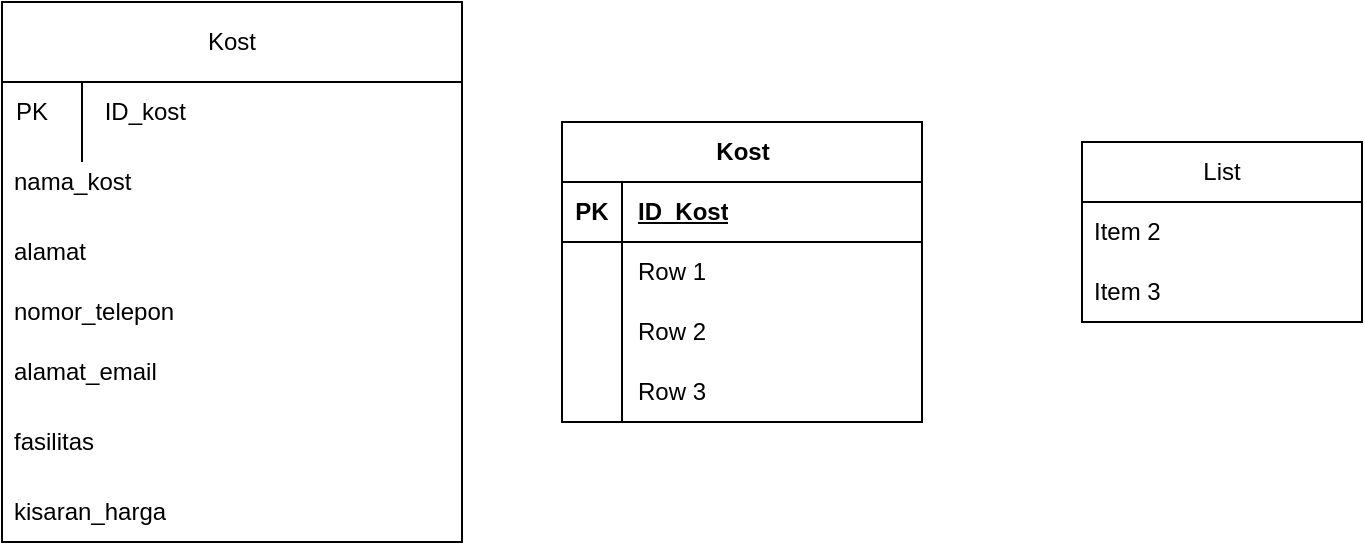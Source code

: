 <mxfile version="24.2.7" type="github">
  <diagram name="Halaman-1" id="0mupeTyeIjljt_14E38a">
    <mxGraphModel dx="794" dy="412" grid="1" gridSize="10" guides="1" tooltips="1" connect="1" arrows="1" fold="1" page="1" pageScale="1" pageWidth="827" pageHeight="1169" math="0" shadow="0">
      <root>
        <mxCell id="0" />
        <mxCell id="1" parent="0" />
        <mxCell id="dTDwBXoYpLYqLjeli7z5-3" value="Kost" style="swimlane;fontStyle=0;childLayout=stackLayout;horizontal=1;startSize=40;horizontalStack=0;resizeParent=1;resizeParentMax=0;resizeLast=0;collapsible=1;marginBottom=0;whiteSpace=wrap;html=1;" vertex="1" parent="1">
          <mxGeometry x="40" y="80" width="230" height="270" as="geometry" />
        </mxCell>
        <mxCell id="dTDwBXoYpLYqLjeli7z5-114" value="" style="shape=table;startSize=0;container=1;collapsible=1;childLayout=tableLayout;fixedRows=1;rowLines=0;fontStyle=0;align=center;resizeLast=1;strokeColor=none;fillColor=none;collapsible=0;" vertex="1" parent="dTDwBXoYpLYqLjeli7z5-3">
          <mxGeometry y="40" width="230" height="30" as="geometry" />
        </mxCell>
        <mxCell id="dTDwBXoYpLYqLjeli7z5-115" value="" style="shape=tableRow;horizontal=0;startSize=0;swimlaneHead=0;swimlaneBody=0;fillColor=none;collapsible=0;dropTarget=0;points=[[0,0.5],[1,0.5]];portConstraint=eastwest;top=0;left=0;right=0;bottom=0;" vertex="1" parent="dTDwBXoYpLYqLjeli7z5-114">
          <mxGeometry width="230" height="30" as="geometry" />
        </mxCell>
        <mxCell id="dTDwBXoYpLYqLjeli7z5-116" value="PK" style="shape=partialRectangle;connectable=0;fillColor=none;top=0;left=0;bottom=0;right=0;fontStyle=0;overflow=hidden;whiteSpace=wrap;html=1;" vertex="1" parent="dTDwBXoYpLYqLjeli7z5-115">
          <mxGeometry width="30" height="30" as="geometry">
            <mxRectangle width="30" height="30" as="alternateBounds" />
          </mxGeometry>
        </mxCell>
        <mxCell id="dTDwBXoYpLYqLjeli7z5-117" value="&amp;nbsp; &amp;nbsp; ID_kost" style="shape=partialRectangle;connectable=0;fillColor=none;top=0;left=0;bottom=0;right=0;align=left;spacingLeft=6;fontStyle=0;overflow=hidden;whiteSpace=wrap;html=1;" vertex="1" parent="dTDwBXoYpLYqLjeli7z5-115">
          <mxGeometry x="30" width="200" height="30" as="geometry">
            <mxRectangle width="200" height="30" as="alternateBounds" />
          </mxGeometry>
        </mxCell>
        <mxCell id="dTDwBXoYpLYqLjeli7z5-118" value="" style="endArrow=none;html=1;rounded=0;exitX=0.174;exitY=0.333;exitDx=0;exitDy=0;exitPerimeter=0;" edge="1" parent="dTDwBXoYpLYqLjeli7z5-3">
          <mxGeometry width="50" height="50" relative="1" as="geometry">
            <mxPoint x="40.02" y="79.99" as="sourcePoint" />
            <mxPoint x="40" y="40" as="targetPoint" />
          </mxGeometry>
        </mxCell>
        <mxCell id="dTDwBXoYpLYqLjeli7z5-5" value="&lt;span style=&quot;line-height: 107%;&quot;&gt;&lt;font style=&quot;font-size: 12px;&quot;&gt;nama_kost&lt;/font&gt;&lt;/span&gt;" style="text;strokeColor=none;fillColor=none;align=left;verticalAlign=middle;spacingLeft=4;spacingRight=4;overflow=hidden;points=[[0,0.5],[1,0.5]];portConstraint=eastwest;rotatable=0;whiteSpace=wrap;html=1;" vertex="1" parent="dTDwBXoYpLYqLjeli7z5-3">
          <mxGeometry y="70" width="230" height="40" as="geometry" />
        </mxCell>
        <mxCell id="dTDwBXoYpLYqLjeli7z5-7" value="&lt;span style=&quot;line-height: 107%;&quot;&gt;&lt;font style=&quot;font-size: 12px;&quot;&gt;alamat&lt;/font&gt;&lt;/span&gt;" style="text;strokeColor=none;fillColor=none;align=left;verticalAlign=middle;spacingLeft=4;spacingRight=4;overflow=hidden;points=[[0,0.5],[1,0.5]];portConstraint=eastwest;rotatable=0;whiteSpace=wrap;html=1;" vertex="1" parent="dTDwBXoYpLYqLjeli7z5-3">
          <mxGeometry y="110" width="230" height="30" as="geometry" />
        </mxCell>
        <mxCell id="dTDwBXoYpLYqLjeli7z5-8" value="&lt;font style=&quot;font-size: 12px;&quot;&gt;nomor_telepon&lt;/font&gt;" style="text;strokeColor=none;fillColor=none;align=left;verticalAlign=middle;spacingLeft=4;spacingRight=4;overflow=hidden;points=[[0,0.5],[1,0.5]];portConstraint=eastwest;rotatable=0;whiteSpace=wrap;html=1;" vertex="1" parent="dTDwBXoYpLYqLjeli7z5-3">
          <mxGeometry y="140" width="230" height="30" as="geometry" />
        </mxCell>
        <mxCell id="dTDwBXoYpLYqLjeli7z5-9" value="&lt;font style=&quot;font-size: 12px;&quot;&gt;&lt;span style=&quot;line-height: 107%;&quot;&gt;alamat_email&lt;/span&gt;&lt;span style=&quot;color: rgba(0, 0, 0, 0); font-family: monospace; text-wrap: nowrap;&quot;&gt;%3CmxGraphModel%3E%3Croot%3E%3CmxCell%20id%3D%220%22%2F%3E%3CmxCell%20id%3D%221%22%20parent%3D%220%22%2F%3E%3CmxCell%20id%3D%222%22%20value%3D%22%26lt%3Bb%26gt%3B%26lt%3Bspan%20style%3D%26quot%3Bfont-size%3A12.0pt%3Bline-height%3A107%25%3B%26lt%3Bbr%2F%26gt%3Bfont-family%3A%26amp%3Bquot%3BArial%26amp%3Bquot%3B%2Csans-serif%3Bmso-fareast-font-family%3A%26amp%3Bquot%3BTimes%20New%20Roman%26amp%3Bquot%3B%3B%26lt%3Bbr%2F%26gt%3Bcolor%3A%231F1F1F%3Bmso-font-kerning%3A0pt%3Bmso-ligatures%3Anone%3Bmso-ansi-language%3AIN%3B%26lt%3Bbr%2F%26gt%3Bmso-fareast-language%3AZH-CN%3Bmso-bidi-language%3AAR-SA%26quot%3B%26gt%3Balamat%26lt%3B%2Fspan%26gt%3B%26lt%3B%2Fb%26gt%3B%22%20style%3D%22text%3BstrokeColor%3Dnone%3BfillColor%3Dnone%3Balign%3Dleft%3BverticalAlign%3Dmiddle%3BspacingLeft%3D4%3BspacingRight%3D4%3Boverflow%3Dhidden%3Bpoints%3D%5B%5B0%2C0.5%5D%2C%5B1%2C0.5%5D%5D%3BportConstraint%3Deastwest%3Brotatable%3D0%3BwhiteSpace%3Dwrap%3Bhtml%3D1%3B%22%20vertex%3D%221%22%20parent%3D%221%22%3E%3CmxGeometry%20x%3D%2240%22%20y%3D%22210%22%20width%3D%22190%22%20height%3D%2230%22%20as%3D%22geometry%22%2F%3E%3C%2FmxCell%3E%3C%2Froot%3E%3C%2FmxGraphModel%3E&lt;/span&gt;&lt;/font&gt;" style="text;strokeColor=none;fillColor=none;align=left;verticalAlign=middle;spacingLeft=4;spacingRight=4;overflow=hidden;points=[[0,0.5],[1,0.5]];portConstraint=eastwest;rotatable=0;whiteSpace=wrap;html=1;" vertex="1" parent="dTDwBXoYpLYqLjeli7z5-3">
          <mxGeometry y="170" width="230" height="30" as="geometry" />
        </mxCell>
        <mxCell id="dTDwBXoYpLYqLjeli7z5-6" value="&lt;font style=&quot;font-size: 12px;&quot;&gt;fasilitas&lt;/font&gt;" style="text;strokeColor=none;fillColor=none;align=left;verticalAlign=middle;spacingLeft=4;spacingRight=4;overflow=hidden;points=[[0,0.5],[1,0.5]];portConstraint=eastwest;rotatable=0;whiteSpace=wrap;html=1;" vertex="1" parent="dTDwBXoYpLYqLjeli7z5-3">
          <mxGeometry y="200" width="230" height="40" as="geometry" />
        </mxCell>
        <mxCell id="dTDwBXoYpLYqLjeli7z5-10" value="&lt;font style=&quot;font-size: 12px;&quot;&gt;kisaran_harga&lt;/font&gt;" style="text;strokeColor=none;fillColor=none;align=left;verticalAlign=middle;spacingLeft=4;spacingRight=4;overflow=hidden;points=[[0,0.5],[1,0.5]];portConstraint=eastwest;rotatable=0;whiteSpace=wrap;html=1;" vertex="1" parent="dTDwBXoYpLYqLjeli7z5-3">
          <mxGeometry y="240" width="230" height="30" as="geometry" />
        </mxCell>
        <mxCell id="dTDwBXoYpLYqLjeli7z5-80" value="Kost" style="shape=table;startSize=30;container=1;collapsible=1;childLayout=tableLayout;fixedRows=1;rowLines=0;fontStyle=1;align=center;resizeLast=1;html=1;" vertex="1" parent="1">
          <mxGeometry x="320" y="140" width="180" height="150" as="geometry" />
        </mxCell>
        <mxCell id="dTDwBXoYpLYqLjeli7z5-81" value="" style="shape=tableRow;horizontal=0;startSize=0;swimlaneHead=0;swimlaneBody=0;fillColor=none;collapsible=0;dropTarget=0;points=[[0,0.5],[1,0.5]];portConstraint=eastwest;top=0;left=0;right=0;bottom=1;" vertex="1" parent="dTDwBXoYpLYqLjeli7z5-80">
          <mxGeometry y="30" width="180" height="30" as="geometry" />
        </mxCell>
        <mxCell id="dTDwBXoYpLYqLjeli7z5-82" value="PK" style="shape=partialRectangle;connectable=0;fillColor=none;top=0;left=0;bottom=0;right=0;fontStyle=1;overflow=hidden;whiteSpace=wrap;html=1;" vertex="1" parent="dTDwBXoYpLYqLjeli7z5-81">
          <mxGeometry width="30" height="30" as="geometry">
            <mxRectangle width="30" height="30" as="alternateBounds" />
          </mxGeometry>
        </mxCell>
        <mxCell id="dTDwBXoYpLYqLjeli7z5-83" value="ID_Kost" style="shape=partialRectangle;connectable=0;fillColor=none;top=0;left=0;bottom=0;right=0;align=left;spacingLeft=6;fontStyle=5;overflow=hidden;whiteSpace=wrap;html=1;" vertex="1" parent="dTDwBXoYpLYqLjeli7z5-81">
          <mxGeometry x="30" width="150" height="30" as="geometry">
            <mxRectangle width="150" height="30" as="alternateBounds" />
          </mxGeometry>
        </mxCell>
        <mxCell id="dTDwBXoYpLYqLjeli7z5-84" value="" style="shape=tableRow;horizontal=0;startSize=0;swimlaneHead=0;swimlaneBody=0;fillColor=none;collapsible=0;dropTarget=0;points=[[0,0.5],[1,0.5]];portConstraint=eastwest;top=0;left=0;right=0;bottom=0;" vertex="1" parent="dTDwBXoYpLYqLjeli7z5-80">
          <mxGeometry y="60" width="180" height="30" as="geometry" />
        </mxCell>
        <mxCell id="dTDwBXoYpLYqLjeli7z5-85" value="" style="shape=partialRectangle;connectable=0;fillColor=none;top=0;left=0;bottom=0;right=0;editable=1;overflow=hidden;whiteSpace=wrap;html=1;" vertex="1" parent="dTDwBXoYpLYqLjeli7z5-84">
          <mxGeometry width="30" height="30" as="geometry">
            <mxRectangle width="30" height="30" as="alternateBounds" />
          </mxGeometry>
        </mxCell>
        <mxCell id="dTDwBXoYpLYqLjeli7z5-86" value="Row 1" style="shape=partialRectangle;connectable=0;fillColor=none;top=0;left=0;bottom=0;right=0;align=left;spacingLeft=6;overflow=hidden;whiteSpace=wrap;html=1;" vertex="1" parent="dTDwBXoYpLYqLjeli7z5-84">
          <mxGeometry x="30" width="150" height="30" as="geometry">
            <mxRectangle width="150" height="30" as="alternateBounds" />
          </mxGeometry>
        </mxCell>
        <mxCell id="dTDwBXoYpLYqLjeli7z5-87" value="" style="shape=tableRow;horizontal=0;startSize=0;swimlaneHead=0;swimlaneBody=0;fillColor=none;collapsible=0;dropTarget=0;points=[[0,0.5],[1,0.5]];portConstraint=eastwest;top=0;left=0;right=0;bottom=0;" vertex="1" parent="dTDwBXoYpLYqLjeli7z5-80">
          <mxGeometry y="90" width="180" height="30" as="geometry" />
        </mxCell>
        <mxCell id="dTDwBXoYpLYqLjeli7z5-88" value="" style="shape=partialRectangle;connectable=0;fillColor=none;top=0;left=0;bottom=0;right=0;editable=1;overflow=hidden;whiteSpace=wrap;html=1;" vertex="1" parent="dTDwBXoYpLYqLjeli7z5-87">
          <mxGeometry width="30" height="30" as="geometry">
            <mxRectangle width="30" height="30" as="alternateBounds" />
          </mxGeometry>
        </mxCell>
        <mxCell id="dTDwBXoYpLYqLjeli7z5-89" value="Row 2" style="shape=partialRectangle;connectable=0;fillColor=none;top=0;left=0;bottom=0;right=0;align=left;spacingLeft=6;overflow=hidden;whiteSpace=wrap;html=1;" vertex="1" parent="dTDwBXoYpLYqLjeli7z5-87">
          <mxGeometry x="30" width="150" height="30" as="geometry">
            <mxRectangle width="150" height="30" as="alternateBounds" />
          </mxGeometry>
        </mxCell>
        <mxCell id="dTDwBXoYpLYqLjeli7z5-90" value="" style="shape=tableRow;horizontal=0;startSize=0;swimlaneHead=0;swimlaneBody=0;fillColor=none;collapsible=0;dropTarget=0;points=[[0,0.5],[1,0.5]];portConstraint=eastwest;top=0;left=0;right=0;bottom=0;" vertex="1" parent="dTDwBXoYpLYqLjeli7z5-80">
          <mxGeometry y="120" width="180" height="30" as="geometry" />
        </mxCell>
        <mxCell id="dTDwBXoYpLYqLjeli7z5-91" value="" style="shape=partialRectangle;connectable=0;fillColor=none;top=0;left=0;bottom=0;right=0;editable=1;overflow=hidden;whiteSpace=wrap;html=1;" vertex="1" parent="dTDwBXoYpLYqLjeli7z5-90">
          <mxGeometry width="30" height="30" as="geometry">
            <mxRectangle width="30" height="30" as="alternateBounds" />
          </mxGeometry>
        </mxCell>
        <mxCell id="dTDwBXoYpLYqLjeli7z5-92" value="Row 3" style="shape=partialRectangle;connectable=0;fillColor=none;top=0;left=0;bottom=0;right=0;align=left;spacingLeft=6;overflow=hidden;whiteSpace=wrap;html=1;" vertex="1" parent="dTDwBXoYpLYqLjeli7z5-90">
          <mxGeometry x="30" width="150" height="30" as="geometry">
            <mxRectangle width="150" height="30" as="alternateBounds" />
          </mxGeometry>
        </mxCell>
        <mxCell id="dTDwBXoYpLYqLjeli7z5-119" value="List" style="swimlane;fontStyle=0;childLayout=stackLayout;horizontal=1;startSize=30;horizontalStack=0;resizeParent=1;resizeParentMax=0;resizeLast=0;collapsible=1;marginBottom=0;whiteSpace=wrap;html=1;" vertex="1" parent="1">
          <mxGeometry x="580" y="150" width="140" height="90" as="geometry" />
        </mxCell>
        <mxCell id="dTDwBXoYpLYqLjeli7z5-121" value="&lt;span style=&quot;background-color: rgb(255, 255, 255);&quot;&gt;Item 2&lt;/span&gt;" style="text;align=left;verticalAlign=middle;spacingLeft=4;spacingRight=4;overflow=hidden;points=[[0,0.5],[1,0.5]];portConstraint=eastwest;rotatable=0;whiteSpace=wrap;html=1;" vertex="1" parent="dTDwBXoYpLYqLjeli7z5-119">
          <mxGeometry y="30" width="140" height="30" as="geometry" />
        </mxCell>
        <mxCell id="dTDwBXoYpLYqLjeli7z5-122" value="Item 3" style="text;strokeColor=none;fillColor=none;align=left;verticalAlign=middle;spacingLeft=4;spacingRight=4;overflow=hidden;points=[[0,0.5],[1,0.5]];portConstraint=eastwest;rotatable=0;whiteSpace=wrap;html=1;" vertex="1" parent="dTDwBXoYpLYqLjeli7z5-119">
          <mxGeometry y="60" width="140" height="30" as="geometry" />
        </mxCell>
      </root>
    </mxGraphModel>
  </diagram>
</mxfile>
